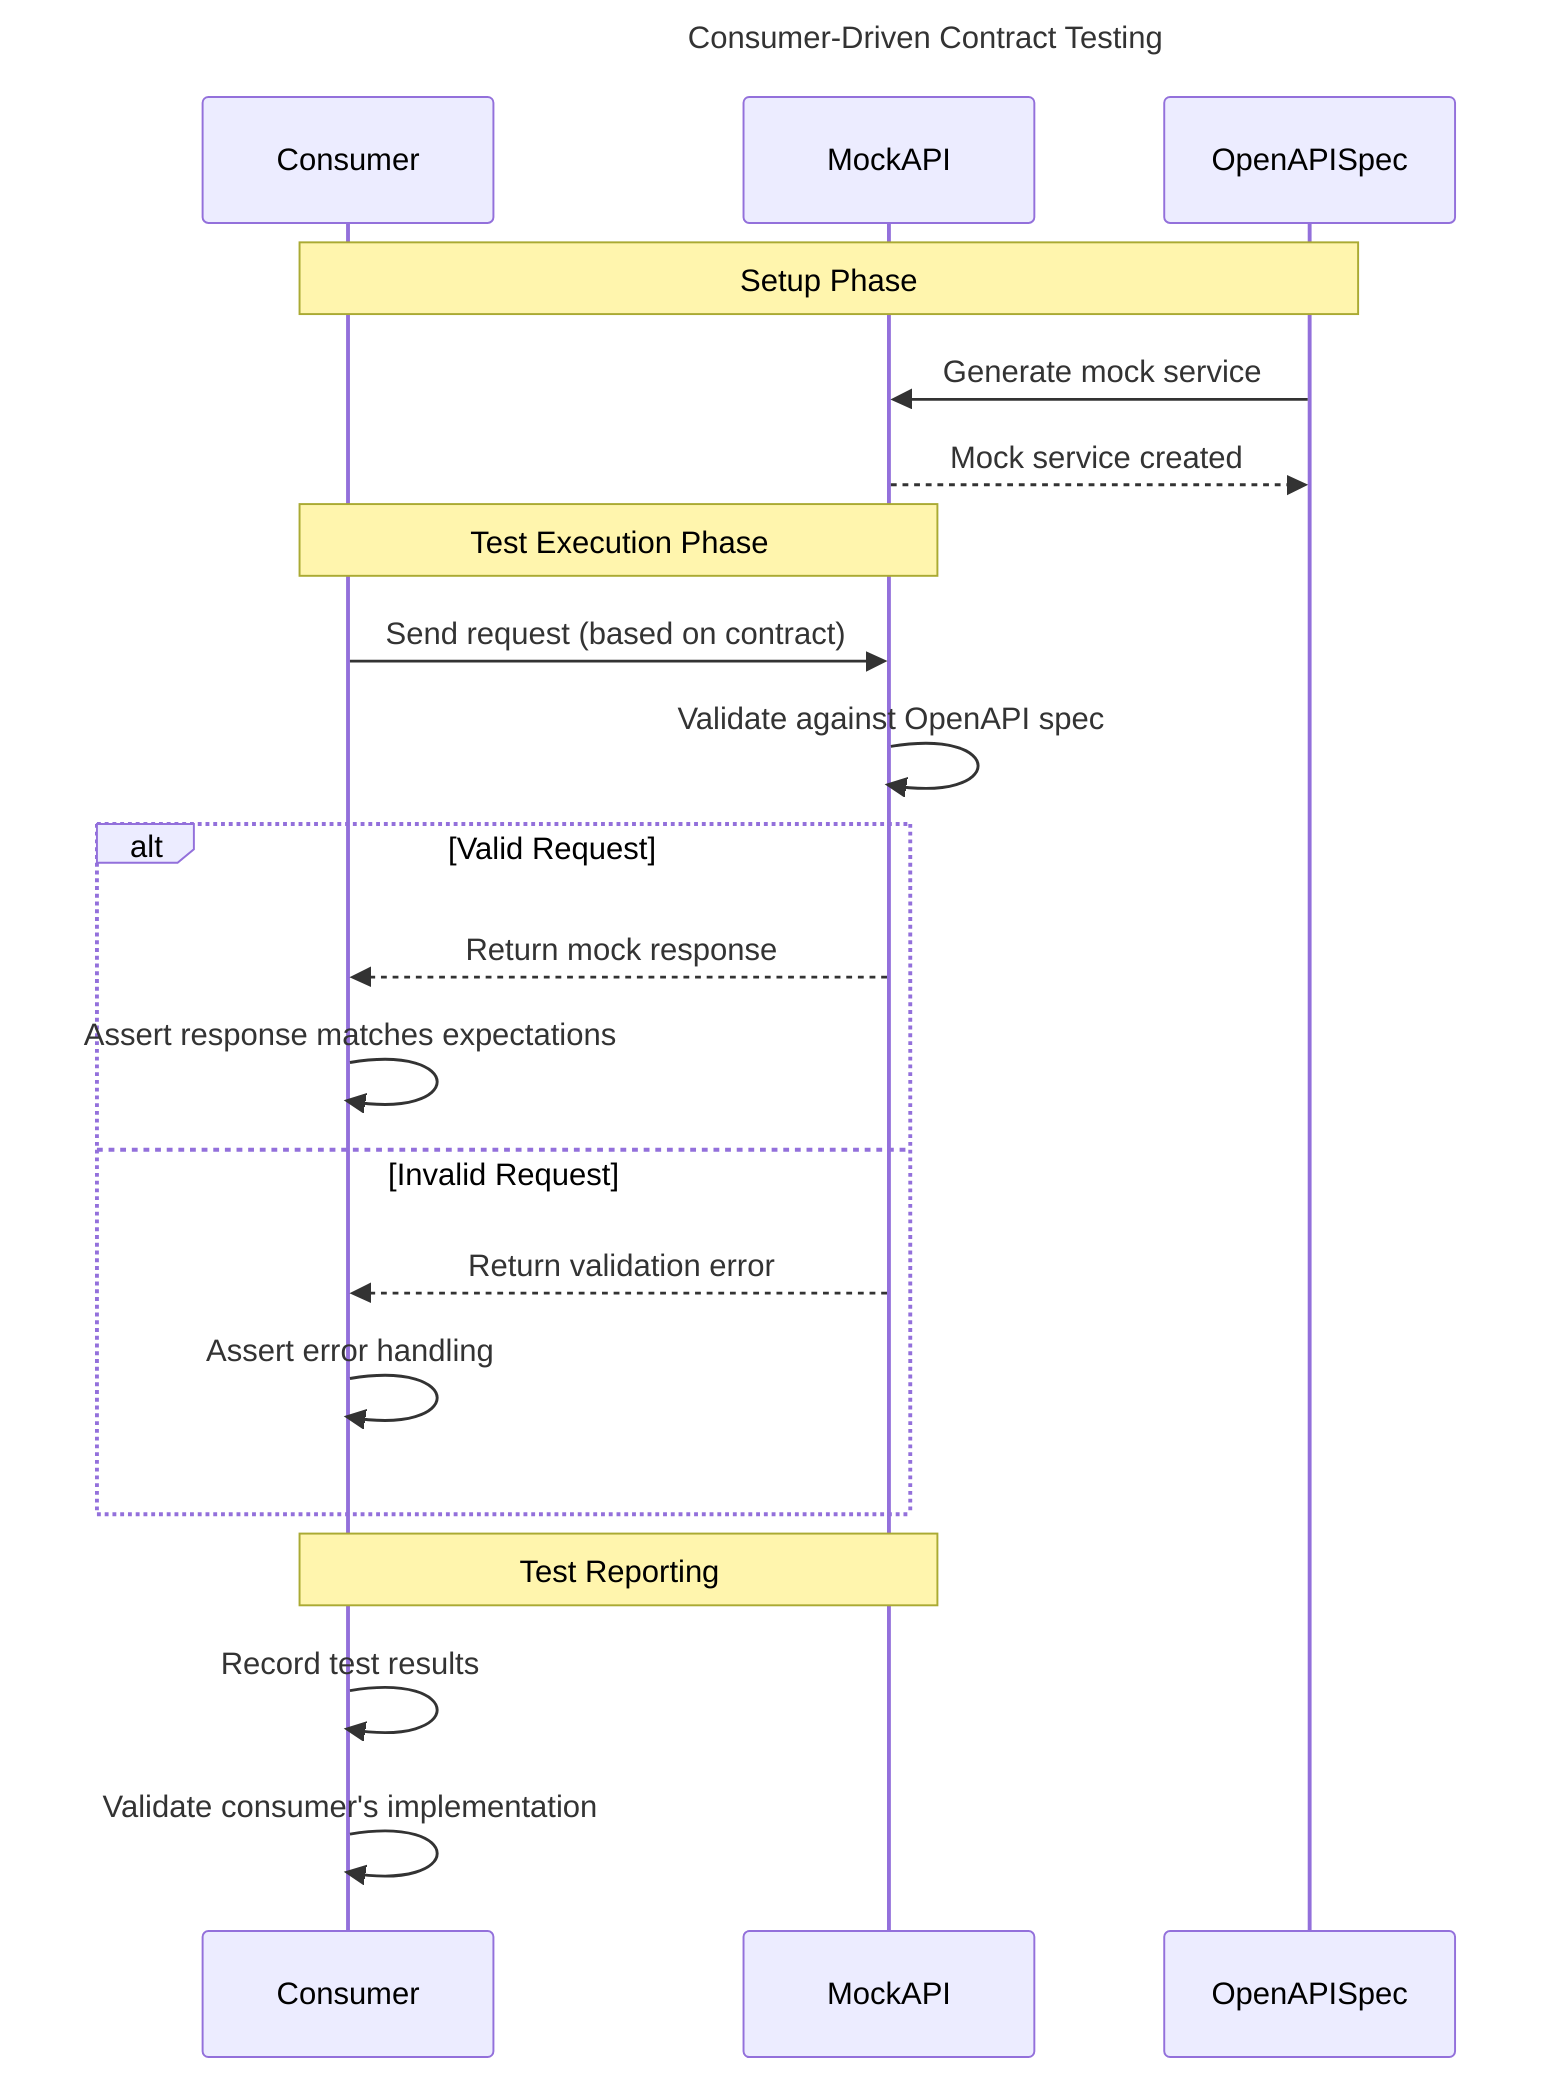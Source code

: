 sequenceDiagram
    title Consumer-Driven Contract Testing
    participant Consumer
    participant MockAPI
    participant OpenAPISpec
    
    note over Consumer,OpenAPISpec: Setup Phase
    OpenAPISpec ->> MockAPI: Generate mock service
    MockAPI -->> OpenAPISpec: Mock service created
    
    note over Consumer,MockAPI: Test Execution Phase
    Consumer ->> MockAPI: Send request (based on contract)
    MockAPI ->> MockAPI: Validate against OpenAPI spec
    alt Valid Request
        MockAPI -->> Consumer: Return mock response
        Consumer ->> Consumer: Assert response matches expectations
    else Invalid Request
        MockAPI -->> Consumer: Return validation error
        Consumer ->> Consumer: Assert error handling
    end
    
    note over Consumer,MockAPI: Test Reporting
    Consumer ->> Consumer: Record test results
    Consumer ->> Consumer: Validate consumer's implementation